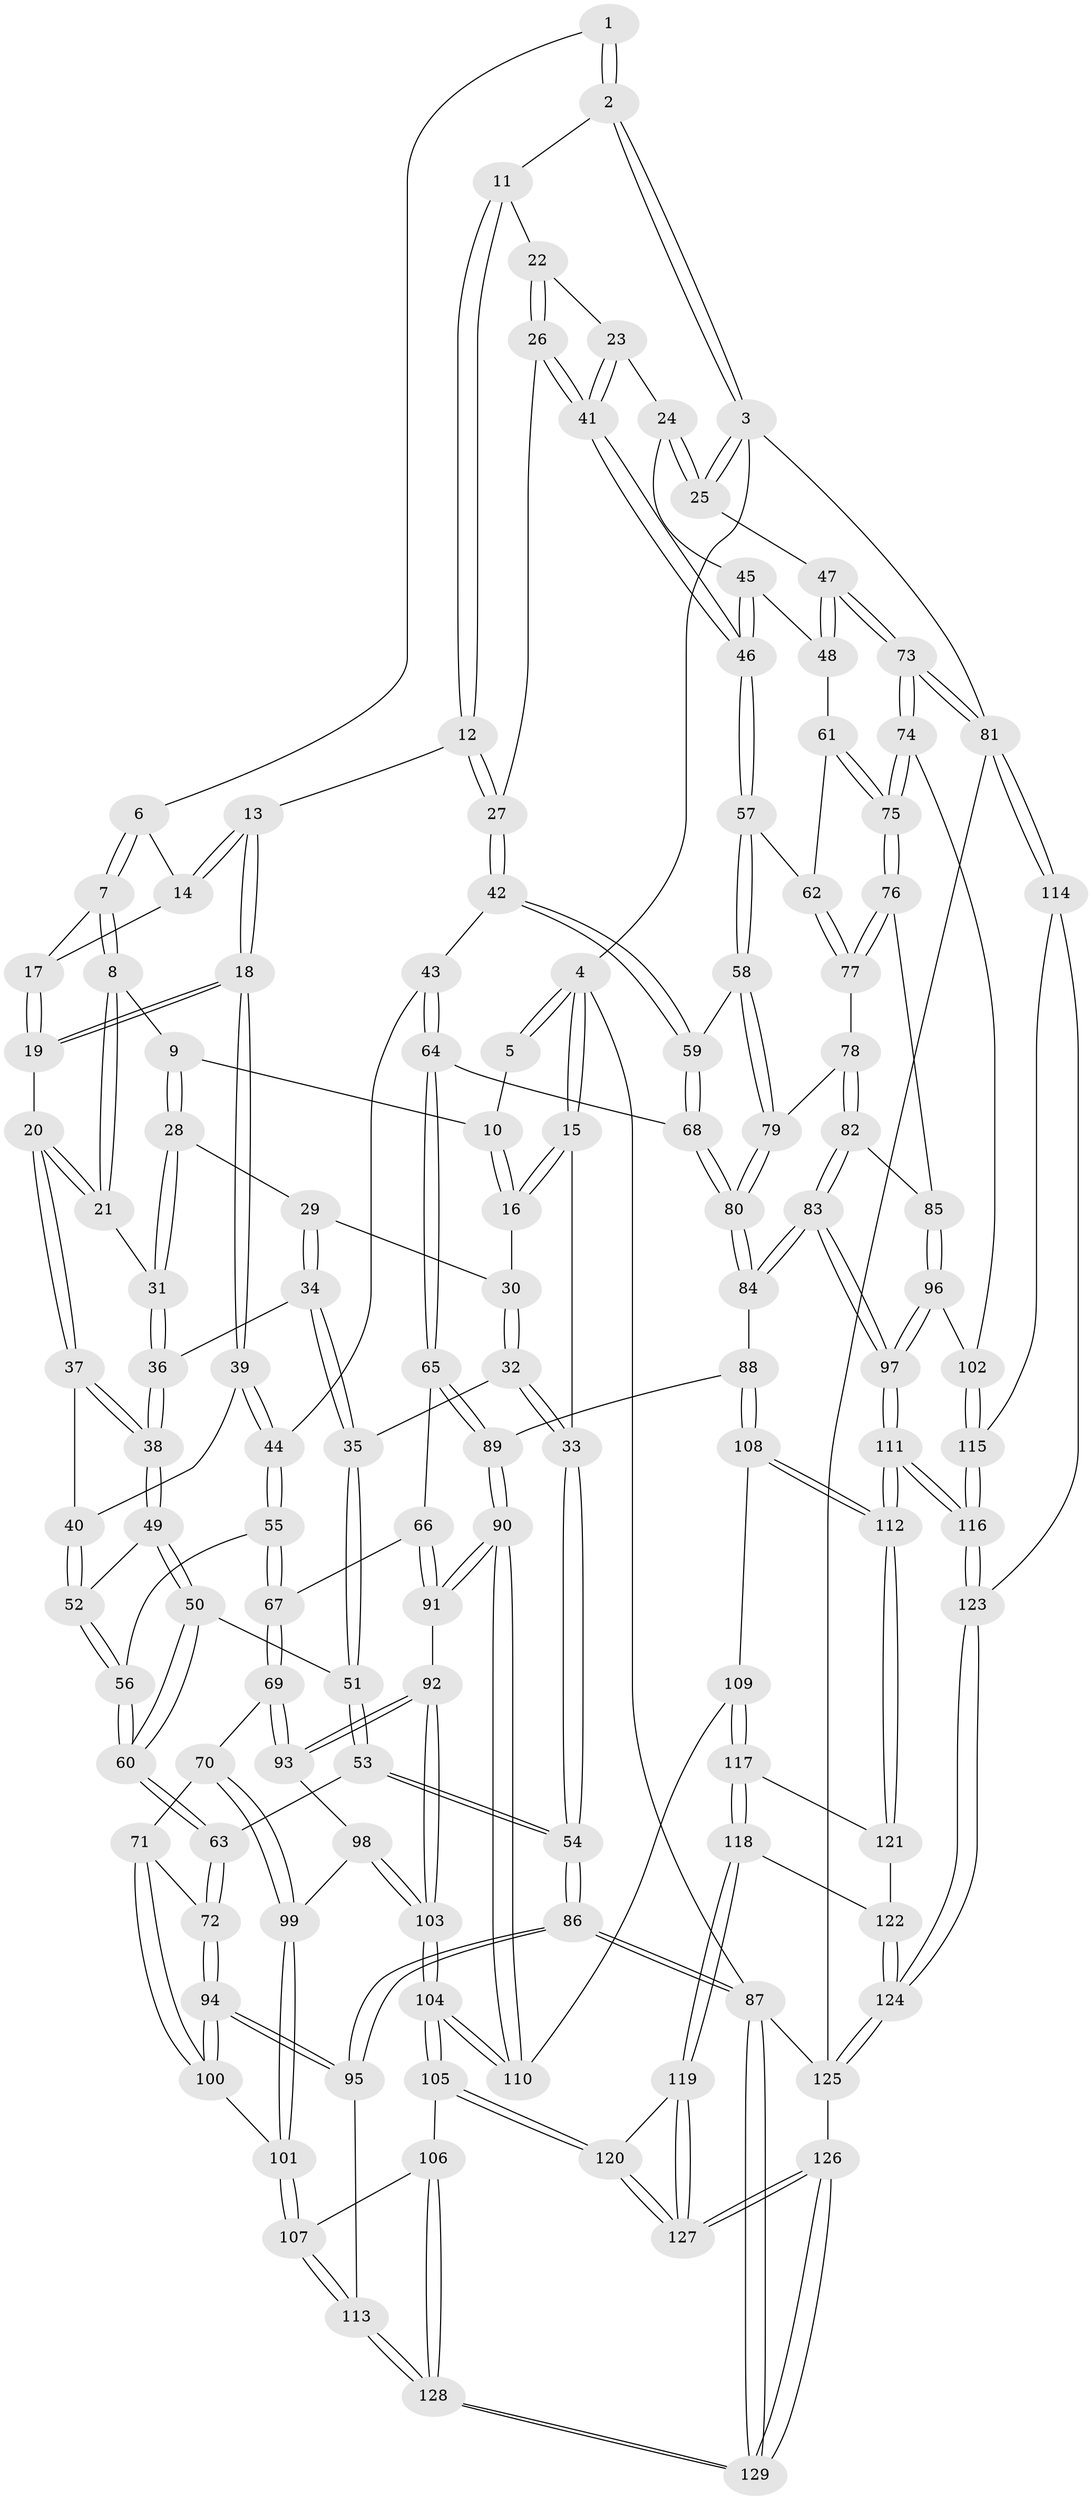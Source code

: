 // coarse degree distribution, {7: 0.09375, 6: 0.125, 4: 0.375, 5: 0.265625, 3: 0.109375, 2: 0.03125}
// Generated by graph-tools (version 1.1) at 2025/21/03/04/25 18:21:05]
// undirected, 129 vertices, 319 edges
graph export_dot {
graph [start="1"]
  node [color=gray90,style=filled];
  1 [pos="+0.3102176804598424+0"];
  2 [pos="+0.5865455867551749+0"];
  3 [pos="+1+0"];
  4 [pos="+0+0"];
  5 [pos="+0.14210073150573574+0"];
  6 [pos="+0.30966905407363604+0"];
  7 [pos="+0.22217329561303975+0.08507411032188082"];
  8 [pos="+0.2191047828747019+0.08850363627836914"];
  9 [pos="+0.1709731904756459+0.10298349482181664"];
  10 [pos="+0.09301799904024943+0.037220180022145055"];
  11 [pos="+0.6011195311399381+0"];
  12 [pos="+0.5658618655976042+0.11740074429798171"];
  13 [pos="+0.4505579218916093+0.1417323776709022"];
  14 [pos="+0.35526989348451116+0.07448023223964009"];
  15 [pos="+0+0.09629352131770659"];
  16 [pos="+0+0.1108111855628976"];
  17 [pos="+0.3233003770486528+0.09163497940863366"];
  18 [pos="+0.3699456626507784+0.21951868674371308"];
  19 [pos="+0.2988895126965043+0.19652961665987329"];
  20 [pos="+0.2972865735283357+0.19658080787086996"];
  21 [pos="+0.2772478276969667+0.18211083296629366"];
  22 [pos="+0.778985383884317+0.06945049831960096"];
  23 [pos="+1+0.06826236648404521"];
  24 [pos="+1+0.04508392001639102"];
  25 [pos="+1+0"];
  26 [pos="+0.759052265270444+0.25500062588383204"];
  27 [pos="+0.5875836768941199+0.16601264807149388"];
  28 [pos="+0.14953283356147826+0.16117026508322677"];
  29 [pos="+0.05505420821728221+0.1681339405451786"];
  30 [pos="+0.03871607702227699+0.1636158767141254"];
  31 [pos="+0.1626077035998647+0.2001187123258452"];
  32 [pos="+0.032854096055917666+0.2778450308891975"];
  33 [pos="+0+0.2972833366130119"];
  34 [pos="+0.10776726661452672+0.27367450528271414"];
  35 [pos="+0.08017963465471833+0.29863201313701077"];
  36 [pos="+0.16124307295067172+0.24958531176245577"];
  37 [pos="+0.22666651773288596+0.2825637678089204"];
  38 [pos="+0.21728603375444672+0.2885709877548468"];
  39 [pos="+0.37702197676088606+0.294589884942564"];
  40 [pos="+0.34238390811423447+0.2963091528310269"];
  41 [pos="+0.7611583259493927+0.2567975880833255"];
  42 [pos="+0.5350019368065272+0.3246970295264384"];
  43 [pos="+0.4821323130793141+0.3493388944536435"];
  44 [pos="+0.39316179433804105+0.328340853681738"];
  45 [pos="+0.9024659469809381+0.2891962786227327"];
  46 [pos="+0.77760507028707+0.31911179263232264"];
  47 [pos="+1+0.26815886929007093"];
  48 [pos="+0.9842575126540908+0.3446599077244553"];
  49 [pos="+0.22063226403140265+0.32793739555740664"];
  50 [pos="+0.1571149522992595+0.38182354055154616"];
  51 [pos="+0.08242974872589089+0.328734864640859"];
  52 [pos="+0.2409722563335879+0.3458831475387344"];
  53 [pos="+0+0.46924381300054846"];
  54 [pos="+0+0.469339510045442"];
  55 [pos="+0.3214480752859833+0.41704154811745503"];
  56 [pos="+0.28192372032266555+0.3950373809480934"];
  57 [pos="+0.7749411117646494+0.39158705387617093"];
  58 [pos="+0.760504795380788+0.4035901031574544"];
  59 [pos="+0.623541041812226+0.40650202057792395"];
  60 [pos="+0.15396475308474317+0.45261909703138065"];
  61 [pos="+0.8693235779103586+0.43040065985892384"];
  62 [pos="+0.8657572923534175+0.43003268471499023"];
  63 [pos="+0.1261904357970233+0.5266357523003627"];
  64 [pos="+0.46609006932203556+0.5172754241426082"];
  65 [pos="+0.4457509333168612+0.5310570022118791"];
  66 [pos="+0.4268122550380683+0.5333932395334602"];
  67 [pos="+0.33519468286753296+0.5261779988059214"];
  68 [pos="+0.5616064851389058+0.5175482781696631"];
  69 [pos="+0.30472206464299034+0.5511651110582865"];
  70 [pos="+0.23195262143838655+0.5596226715845194"];
  71 [pos="+0.170610341195486+0.5561914170202052"];
  72 [pos="+0.13710525498558668+0.5414422207564973"];
  73 [pos="+1+0.6062608039947123"];
  74 [pos="+1+0.6083345470055284"];
  75 [pos="+1+0.5961298758274446"];
  76 [pos="+0.9806372973382151+0.6025279869642128"];
  77 [pos="+0.8562531047198263+0.5456977009331484"];
  78 [pos="+0.8372494591743233+0.5695375471712685"];
  79 [pos="+0.7362079208383117+0.5113509452021832"];
  80 [pos="+0.6724607719158853+0.6327628843370232"];
  81 [pos="+1+0.9266757257978289"];
  82 [pos="+0.8373858768879942+0.5825769810518294"];
  83 [pos="+0.7154087145058121+0.6903906404683912"];
  84 [pos="+0.6737069530202509+0.6452718195455089"];
  85 [pos="+0.8915616333041405+0.6235010845817043"];
  86 [pos="+0+0.8474914995117709"];
  87 [pos="+0+1"];
  88 [pos="+0.5707241592348103+0.6819736975394525"];
  89 [pos="+0.5169435875872495+0.6860608425787338"];
  90 [pos="+0.47236519562244317+0.7255444764804198"];
  91 [pos="+0.41353487260258015+0.7076947190198318"];
  92 [pos="+0.3725116100918428+0.7094806566863889"];
  93 [pos="+0.32730891321126115+0.6539028074323461"];
  94 [pos="+0+0.7986381631483312"];
  95 [pos="+0+0.811507113489161"];
  96 [pos="+0.7649714886251074+0.7568307867490167"];
  97 [pos="+0.756394143969174+0.7592853246308264"];
  98 [pos="+0.25871135305699217+0.7149056712329154"];
  99 [pos="+0.24375738094806468+0.7196922155484337"];
  100 [pos="+0.1776651080259702+0.7301366978048702"];
  101 [pos="+0.21459032955526133+0.7448214482635994"];
  102 [pos="+0.9301342449617384+0.7534870495096279"];
  103 [pos="+0.343334920860723+0.7615228190878232"];
  104 [pos="+0.32887120064392533+0.8278070061191254"];
  105 [pos="+0.2850911256835174+0.8717008826502719"];
  106 [pos="+0.27408921513688567+0.8690706267023948"];
  107 [pos="+0.26707490074096124+0.8627461383083462"];
  108 [pos="+0.5715651624892262+0.8443804173526742"];
  109 [pos="+0.4825870270822357+0.8253710449837662"];
  110 [pos="+0.47762914239094373+0.8187495899731798"];
  111 [pos="+0.7207954300183801+0.9220425831279957"];
  112 [pos="+0.6904438376898243+0.9089123253863066"];
  113 [pos="+0+0.8129427370715675"];
  114 [pos="+1+0.9050331147132771"];
  115 [pos="+0.9571079071499811+0.8550320923663072"];
  116 [pos="+0.7416197589479213+0.9988061647072085"];
  117 [pos="+0.4602273355300669+0.8976372233842694"];
  118 [pos="+0.45241723056389666+0.9152238862658457"];
  119 [pos="+0.44660527949534007+0.918850774865311"];
  120 [pos="+0.29763053387565486+0.8921702302097738"];
  121 [pos="+0.5426204260981846+0.9195409608675624"];
  122 [pos="+0.48344724522774635+0.9393036811199771"];
  123 [pos="+0.7434187425823154+1"];
  124 [pos="+0.7207421950922427+1"];
  125 [pos="+0.720649936459612+1"];
  126 [pos="+0.35717971707551494+1"];
  127 [pos="+0.3563118443593487+1"];
  128 [pos="+0.14754242785953264+0.9738331987728636"];
  129 [pos="+0.17756072711116175+1"];
  1 -- 2;
  1 -- 2;
  1 -- 6;
  2 -- 3;
  2 -- 3;
  2 -- 11;
  3 -- 4;
  3 -- 25;
  3 -- 25;
  3 -- 81;
  4 -- 5;
  4 -- 5;
  4 -- 15;
  4 -- 15;
  4 -- 87;
  5 -- 10;
  6 -- 7;
  6 -- 7;
  6 -- 14;
  7 -- 8;
  7 -- 8;
  7 -- 17;
  8 -- 9;
  8 -- 21;
  8 -- 21;
  9 -- 10;
  9 -- 28;
  9 -- 28;
  10 -- 16;
  10 -- 16;
  11 -- 12;
  11 -- 12;
  11 -- 22;
  12 -- 13;
  12 -- 27;
  12 -- 27;
  13 -- 14;
  13 -- 14;
  13 -- 18;
  13 -- 18;
  14 -- 17;
  15 -- 16;
  15 -- 16;
  15 -- 33;
  16 -- 30;
  17 -- 19;
  17 -- 19;
  18 -- 19;
  18 -- 19;
  18 -- 39;
  18 -- 39;
  19 -- 20;
  20 -- 21;
  20 -- 21;
  20 -- 37;
  20 -- 37;
  21 -- 31;
  22 -- 23;
  22 -- 26;
  22 -- 26;
  23 -- 24;
  23 -- 41;
  23 -- 41;
  24 -- 25;
  24 -- 25;
  24 -- 45;
  25 -- 47;
  26 -- 27;
  26 -- 41;
  26 -- 41;
  27 -- 42;
  27 -- 42;
  28 -- 29;
  28 -- 31;
  28 -- 31;
  29 -- 30;
  29 -- 34;
  29 -- 34;
  30 -- 32;
  30 -- 32;
  31 -- 36;
  31 -- 36;
  32 -- 33;
  32 -- 33;
  32 -- 35;
  33 -- 54;
  33 -- 54;
  34 -- 35;
  34 -- 35;
  34 -- 36;
  35 -- 51;
  35 -- 51;
  36 -- 38;
  36 -- 38;
  37 -- 38;
  37 -- 38;
  37 -- 40;
  38 -- 49;
  38 -- 49;
  39 -- 40;
  39 -- 44;
  39 -- 44;
  40 -- 52;
  40 -- 52;
  41 -- 46;
  41 -- 46;
  42 -- 43;
  42 -- 59;
  42 -- 59;
  43 -- 44;
  43 -- 64;
  43 -- 64;
  44 -- 55;
  44 -- 55;
  45 -- 46;
  45 -- 46;
  45 -- 48;
  46 -- 57;
  46 -- 57;
  47 -- 48;
  47 -- 48;
  47 -- 73;
  47 -- 73;
  48 -- 61;
  49 -- 50;
  49 -- 50;
  49 -- 52;
  50 -- 51;
  50 -- 60;
  50 -- 60;
  51 -- 53;
  51 -- 53;
  52 -- 56;
  52 -- 56;
  53 -- 54;
  53 -- 54;
  53 -- 63;
  54 -- 86;
  54 -- 86;
  55 -- 56;
  55 -- 67;
  55 -- 67;
  56 -- 60;
  56 -- 60;
  57 -- 58;
  57 -- 58;
  57 -- 62;
  58 -- 59;
  58 -- 79;
  58 -- 79;
  59 -- 68;
  59 -- 68;
  60 -- 63;
  60 -- 63;
  61 -- 62;
  61 -- 75;
  61 -- 75;
  62 -- 77;
  62 -- 77;
  63 -- 72;
  63 -- 72;
  64 -- 65;
  64 -- 65;
  64 -- 68;
  65 -- 66;
  65 -- 89;
  65 -- 89;
  66 -- 67;
  66 -- 91;
  66 -- 91;
  67 -- 69;
  67 -- 69;
  68 -- 80;
  68 -- 80;
  69 -- 70;
  69 -- 93;
  69 -- 93;
  70 -- 71;
  70 -- 99;
  70 -- 99;
  71 -- 72;
  71 -- 100;
  71 -- 100;
  72 -- 94;
  72 -- 94;
  73 -- 74;
  73 -- 74;
  73 -- 81;
  73 -- 81;
  74 -- 75;
  74 -- 75;
  74 -- 102;
  75 -- 76;
  75 -- 76;
  76 -- 77;
  76 -- 77;
  76 -- 85;
  77 -- 78;
  78 -- 79;
  78 -- 82;
  78 -- 82;
  79 -- 80;
  79 -- 80;
  80 -- 84;
  80 -- 84;
  81 -- 114;
  81 -- 114;
  81 -- 125;
  82 -- 83;
  82 -- 83;
  82 -- 85;
  83 -- 84;
  83 -- 84;
  83 -- 97;
  83 -- 97;
  84 -- 88;
  85 -- 96;
  85 -- 96;
  86 -- 87;
  86 -- 87;
  86 -- 95;
  86 -- 95;
  87 -- 129;
  87 -- 129;
  87 -- 125;
  88 -- 89;
  88 -- 108;
  88 -- 108;
  89 -- 90;
  89 -- 90;
  90 -- 91;
  90 -- 91;
  90 -- 110;
  90 -- 110;
  91 -- 92;
  92 -- 93;
  92 -- 93;
  92 -- 103;
  92 -- 103;
  93 -- 98;
  94 -- 95;
  94 -- 95;
  94 -- 100;
  94 -- 100;
  95 -- 113;
  96 -- 97;
  96 -- 97;
  96 -- 102;
  97 -- 111;
  97 -- 111;
  98 -- 99;
  98 -- 103;
  98 -- 103;
  99 -- 101;
  99 -- 101;
  100 -- 101;
  101 -- 107;
  101 -- 107;
  102 -- 115;
  102 -- 115;
  103 -- 104;
  103 -- 104;
  104 -- 105;
  104 -- 105;
  104 -- 110;
  104 -- 110;
  105 -- 106;
  105 -- 120;
  105 -- 120;
  106 -- 107;
  106 -- 128;
  106 -- 128;
  107 -- 113;
  107 -- 113;
  108 -- 109;
  108 -- 112;
  108 -- 112;
  109 -- 110;
  109 -- 117;
  109 -- 117;
  111 -- 112;
  111 -- 112;
  111 -- 116;
  111 -- 116;
  112 -- 121;
  112 -- 121;
  113 -- 128;
  113 -- 128;
  114 -- 115;
  114 -- 123;
  115 -- 116;
  115 -- 116;
  116 -- 123;
  116 -- 123;
  117 -- 118;
  117 -- 118;
  117 -- 121;
  118 -- 119;
  118 -- 119;
  118 -- 122;
  119 -- 120;
  119 -- 127;
  119 -- 127;
  120 -- 127;
  120 -- 127;
  121 -- 122;
  122 -- 124;
  122 -- 124;
  123 -- 124;
  123 -- 124;
  124 -- 125;
  124 -- 125;
  125 -- 126;
  126 -- 127;
  126 -- 127;
  126 -- 129;
  126 -- 129;
  128 -- 129;
  128 -- 129;
}
